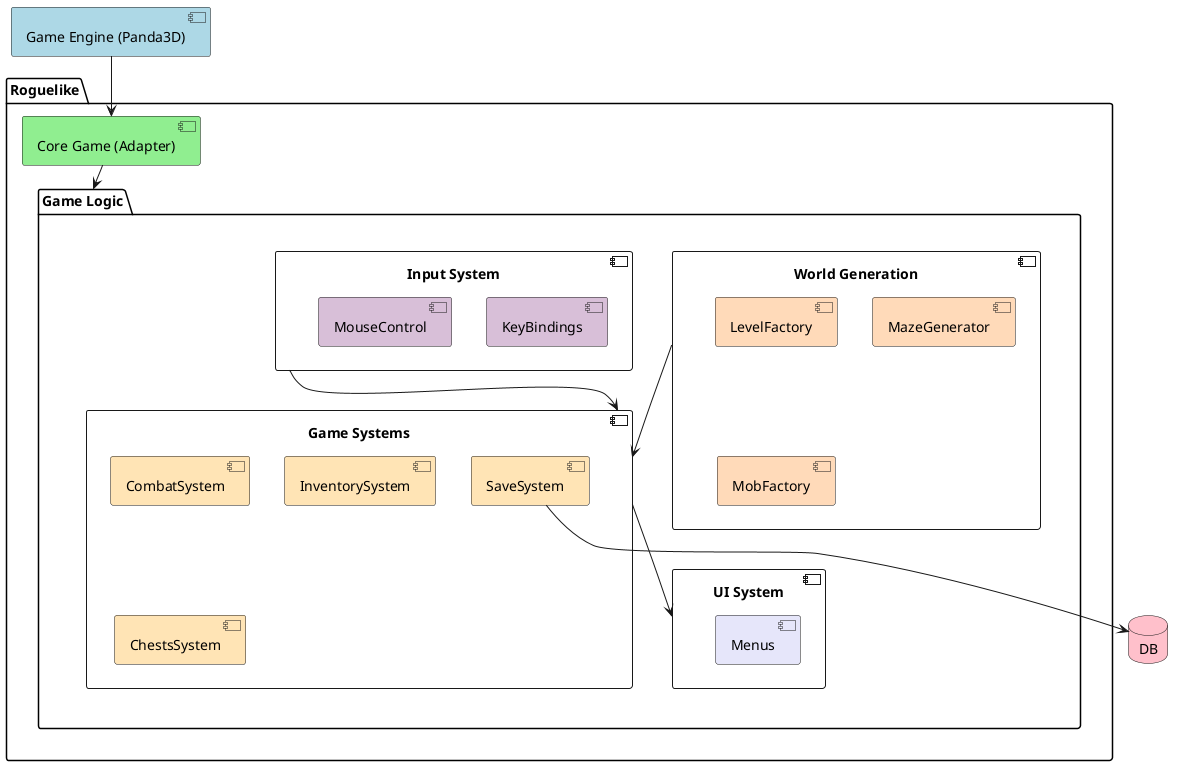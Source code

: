 @startuml
' title Компонентная диаграмма Cell Crawler

skinparam defaultTextAlignment center
skinparam componentStyle uml2

component "Game Engine (Panda3D)" as engine #lightblue


package "Roguelike" {

component "Core Game (Adapter)" as core #lightgreen

package "Game Logic" as logic {

component "World Generation" as world {
    component "LevelFactory" as lfactory #peachpuff
    component "MazeGenerator" as maze #peachpuff
    component "MobFactory" as mob #peachpuff
}

component "Game Systems" as systems {
    component "CombatSystem" as combat #moccasin
    component "InventorySystem" as inv #moccasin
    component "ChestsSystem" as shop #moccasin
    component "SaveSystem" as save #moccasin
}

component "UI System" as ui {
    'component "HUD" as hud #lavender
    component "Menus" as menus #lavender
}

component "Input System" as input {
    component "KeyBindings" as keys #thistle
    component "MouseControl" as mouse #thistle
}

}

}

engine --> core
core --> logic

world --> systems
systems --> ui
input --> systems

database "DB" as db #pink
save --> db
@enduml